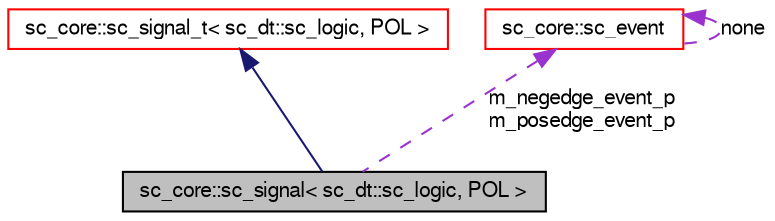 digraph G
{
  edge [fontname="FreeSans",fontsize="10",labelfontname="FreeSans",labelfontsize="10"];
  node [fontname="FreeSans",fontsize="10",shape=record];
  Node1 [label="sc_core::sc_signal\< sc_dt::sc_logic, POL \>",height=0.2,width=0.4,color="black", fillcolor="grey75", style="filled" fontcolor="black"];
  Node2 -> Node1 [dir=back,color="midnightblue",fontsize="10",style="solid",fontname="FreeSans"];
  Node2 [label="sc_core::sc_signal_t\< sc_dt::sc_logic, POL \>",height=0.2,width=0.4,color="red", fillcolor="white", style="filled",URL="$a00195.html"];
  Node3 -> Node1 [dir=back,color="darkorchid3",fontsize="10",style="dashed",label="m_negedge_event_p\nm_posedge_event_p",fontname="FreeSans"];
  Node3 [label="sc_core::sc_event",height=0.2,width=0.4,color="red", fillcolor="white", style="filled",URL="$a00048.html"];
  Node3 -> Node3 [dir=back,color="darkorchid3",fontsize="10",style="dashed",label="none",fontname="FreeSans"];
}
